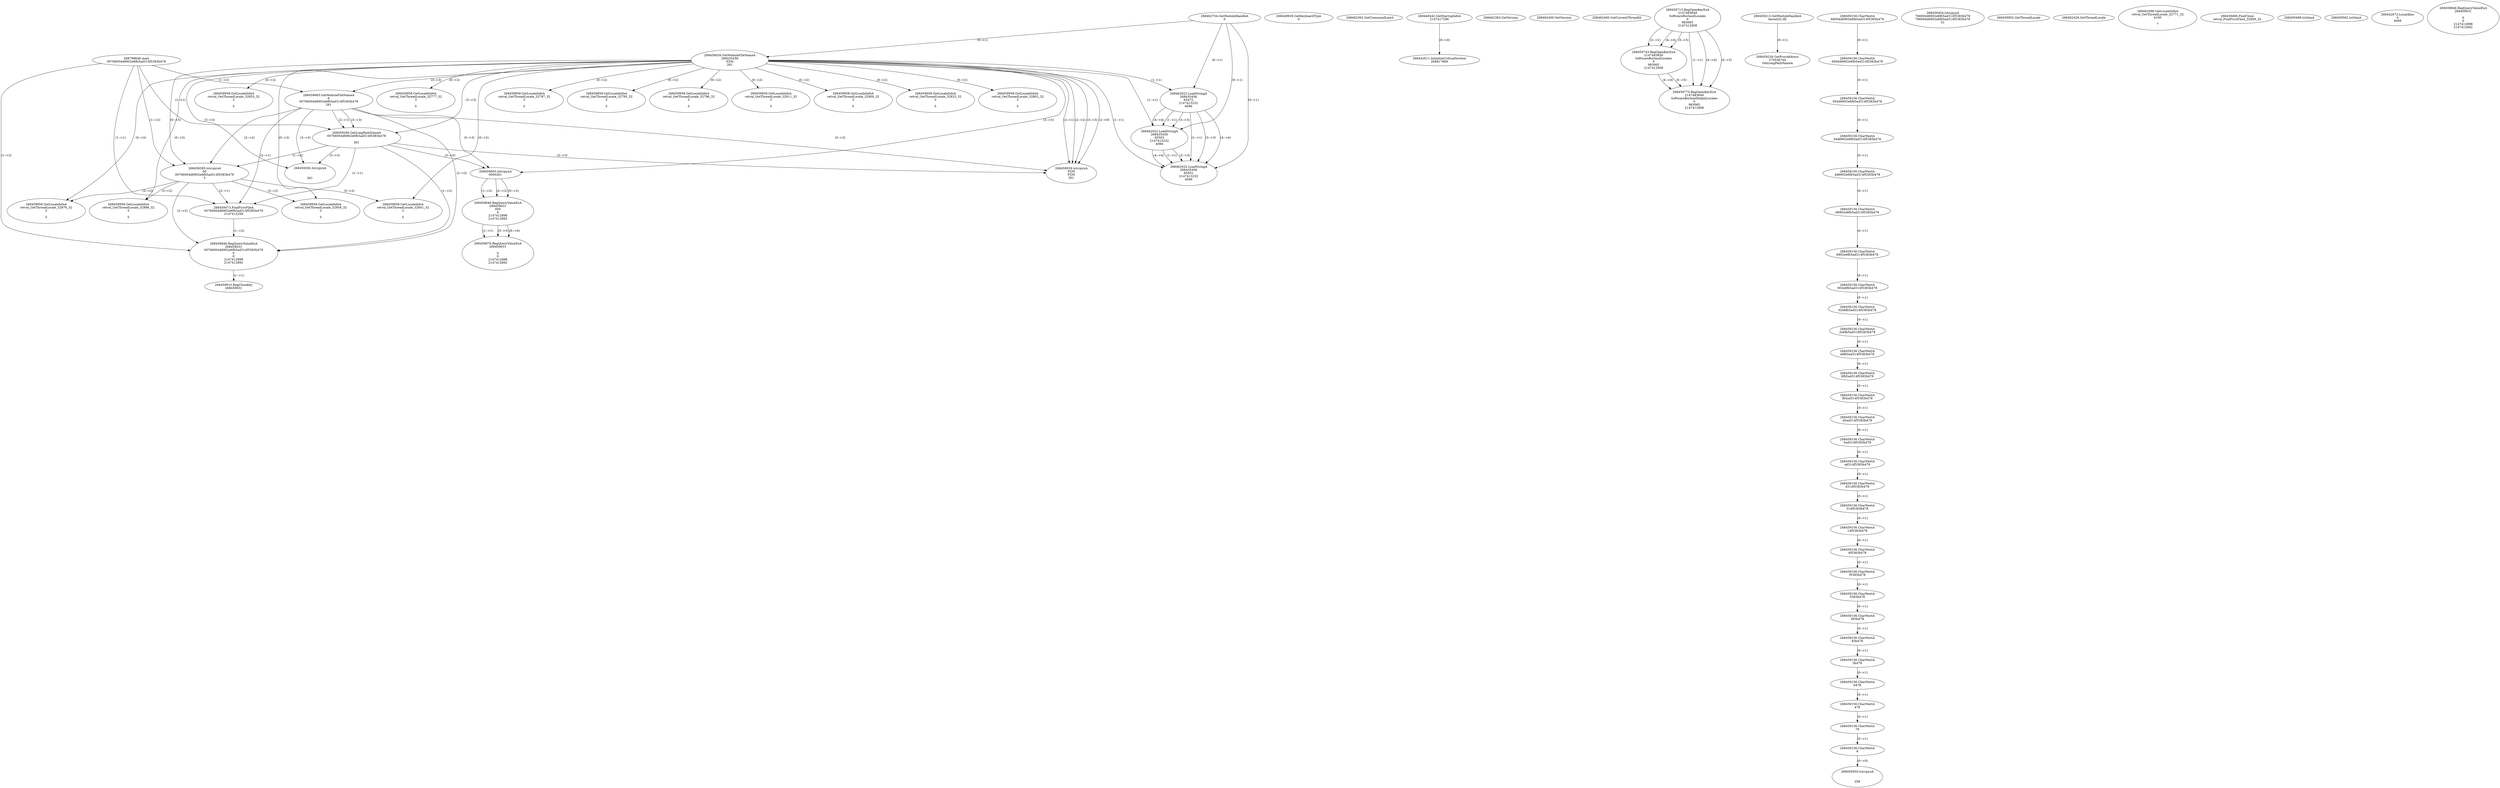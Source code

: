 // Global SCDG with merge call
digraph {
	0 [label="268798648.main
00766004d6902e6fb5ad314f5383b478"]
	1 [label="268462704.GetModuleHandleA
0"]
	2 [label="268448929.GetKeyboardType
0"]
	3 [label="268462363.GetCommandLineA
"]
	4 [label="268440442.GetStartupInfoA
2147417296"]
	5 [label="268462383.GetVersion
"]
	6 [label="268462400.GetVersion
"]
	7 [label="268462460.GetCurrentThreadId
"]
	8 [label="268459026.GetModuleFileNameA
268435456
PZM
261"]
	1 -> 8 [label="(0-->1)"]
	9 [label="268459683.GetModuleFileNameA
0
00766004d6902e6fb5ad314f5383b478
261"]
	0 -> 9 [label="(1-->2)"]
	8 -> 9 [label="(3-->3)"]
	10 [label="268459713.RegOpenKeyExA
2147483649
Software\Borland\Locales
0
983065
2147412908"]
	11 [label="268459743.RegOpenKeyExA
2147483650
Software\Borland\Locales
0
983065
2147412908"]
	10 -> 11 [label="(2-->2)"]
	10 -> 11 [label="(4-->4)"]
	10 -> 11 [label="(5-->5)"]
	12 [label="268459213.GetModuleHandleA
kernel32.dll"]
	13 [label="268459230.GetProcAddress
270536744
GetLongPathNameA"]
	12 -> 13 [label="(0-->1)"]
	14 [label="268459260.GetLongPathNameA
00766004d6902e6fb5ad314f5383b478

261"]
	0 -> 14 [label="(1-->1)"]
	9 -> 14 [label="(2-->1)"]
	8 -> 14 [label="(3-->3)"]
	9 -> 14 [label="(3-->3)"]
	15 [label="268459395.lstrcpynA
00
00766004d6902e6fb5ad314f5383b478
3"]
	0 -> 15 [label="(1-->2)"]
	9 -> 15 [label="(2-->2)"]
	14 -> 15 [label="(1-->2)"]
	8 -> 15 [label="(0-->3)"]
	16 [label="268459156.CharNextA
66004d6902e6fb5ad314f5383b478"]
	17 [label="268459156.CharNextA
6004d6902e6fb5ad314f5383b478"]
	16 -> 17 [label="(0-->1)"]
	18 [label="268459156.CharNextA
004d6902e6fb5ad314f5383b478"]
	17 -> 18 [label="(0-->1)"]
	19 [label="268459156.CharNextA
04d6902e6fb5ad314f5383b478"]
	18 -> 19 [label="(0-->1)"]
	20 [label="268459156.CharNextA
4d6902e6fb5ad314f5383b478"]
	19 -> 20 [label="(0-->1)"]
	21 [label="268459156.CharNextA
d6902e6fb5ad314f5383b478"]
	20 -> 21 [label="(0-->1)"]
	22 [label="268459156.CharNextA
6902e6fb5ad314f5383b478"]
	21 -> 22 [label="(0-->1)"]
	23 [label="268459156.CharNextA
902e6fb5ad314f5383b478"]
	22 -> 23 [label="(0-->1)"]
	24 [label="268459156.CharNextA
02e6fb5ad314f5383b478"]
	23 -> 24 [label="(0-->1)"]
	25 [label="268459156.CharNextA
2e6fb5ad314f5383b478"]
	24 -> 25 [label="(0-->1)"]
	26 [label="268459156.CharNextA
e6fb5ad314f5383b478"]
	25 -> 26 [label="(0-->1)"]
	27 [label="268459156.CharNextA
6fb5ad314f5383b478"]
	26 -> 27 [label="(0-->1)"]
	28 [label="268459156.CharNextA
fb5ad314f5383b478"]
	27 -> 28 [label="(0-->1)"]
	29 [label="268459156.CharNextA
b5ad314f5383b478"]
	28 -> 29 [label="(0-->1)"]
	30 [label="268459156.CharNextA
5ad314f5383b478"]
	29 -> 30 [label="(0-->1)"]
	31 [label="268459156.CharNextA
ad314f5383b478"]
	30 -> 31 [label="(0-->1)"]
	32 [label="268459156.CharNextA
d314f5383b478"]
	31 -> 32 [label="(0-->1)"]
	33 [label="268459156.CharNextA
314f5383b478"]
	32 -> 33 [label="(0-->1)"]
	34 [label="268459156.CharNextA
14f5383b478"]
	33 -> 34 [label="(0-->1)"]
	35 [label="268459156.CharNextA
4f5383b478"]
	34 -> 35 [label="(0-->1)"]
	36 [label="268459156.CharNextA
f5383b478"]
	35 -> 36 [label="(0-->1)"]
	37 [label="268459156.CharNextA
5383b478"]
	36 -> 37 [label="(0-->1)"]
	38 [label="268459156.CharNextA
383b478"]
	37 -> 38 [label="(0-->1)"]
	39 [label="268459156.CharNextA
83b478"]
	38 -> 39 [label="(0-->1)"]
	40 [label="268459156.CharNextA
3b478"]
	39 -> 40 [label="(0-->1)"]
	41 [label="268459156.CharNextA
b478"]
	40 -> 41 [label="(0-->1)"]
	42 [label="268459156.CharNextA
478"]
	41 -> 42 [label="(0-->1)"]
	43 [label="268459156.CharNextA
78"]
	42 -> 43 [label="(0-->1)"]
	44 [label="268459156.CharNextA
8"]
	43 -> 44 [label="(0-->1)"]
	45 [label="268459454.lstrcpynA
766004d6902e6fb5ad314f5383b478
766004d6902e6fb5ad314f5383b478
31"]
	46 [label="268459473.FindFirstFileA
00766004d6902e6fb5ad314f5383b478
2147412258"]
	0 -> 46 [label="(1-->1)"]
	9 -> 46 [label="(2-->1)"]
	14 -> 46 [label="(1-->1)"]
	15 -> 46 [label="(2-->1)"]
	47 [label="268459846.RegQueryValueExA
268459031
00766004d6902e6fb5ad314f5383b478
0
0
2147412898
2147412892"]
	0 -> 47 [label="(1-->2)"]
	9 -> 47 [label="(2-->2)"]
	14 -> 47 [label="(1-->2)"]
	15 -> 47 [label="(2-->2)"]
	46 -> 47 [label="(1-->2)"]
	48 [label="268459910.RegCloseKey
268459031"]
	47 -> 48 [label="(1-->1)"]
	49 [label="268459939.lstrcpynA
PZM
PZM
261"]
	8 -> 49 [label="(2-->1)"]
	8 -> 49 [label="(2-->2)"]
	8 -> 49 [label="(3-->3)"]
	9 -> 49 [label="(3-->3)"]
	14 -> 49 [label="(3-->3)"]
	8 -> 49 [label="(2-->0)"]
	50 [label="268459952.GetThreadLocale
"]
	51 [label="268459958.GetLocaleInfoA
retval_GetThreadLocale_32841_32
3

5"]
	8 -> 51 [label="(0-->2)"]
	15 -> 51 [label="(3-->2)"]
	52 [label="268462022.LoadStringA
268435456
65472
2147413232
4096"]
	1 -> 52 [label="(0-->1)"]
	8 -> 52 [label="(1-->1)"]
	53 [label="268462022.LoadStringA
268435456
65503
2147413232
4096"]
	1 -> 53 [label="(0-->1)"]
	8 -> 53 [label="(1-->1)"]
	52 -> 53 [label="(1-->1)"]
	52 -> 53 [label="(3-->3)"]
	52 -> 53 [label="(4-->4)"]
	54 [label="268462428.GetThreadLocale
"]
	55 [label="268462098.GetLocaleInfoA
retval_GetThreadLocale_32771_32
4100

7"]
	56 [label="268459773.RegOpenKeyExA
2147483649
Software\Borland\Delphi\Locales
0
983065
2147412908"]
	10 -> 56 [label="(1-->1)"]
	10 -> 56 [label="(4-->4)"]
	11 -> 56 [label="(4-->4)"]
	10 -> 56 [label="(5-->5)"]
	11 -> 56 [label="(5-->5)"]
	57 [label="268459958.GetLocaleInfoA
retval_GetThreadLocale_32853_32
3

5"]
	8 -> 57 [label="(0-->2)"]
	58 [label="268459486.FindClose
retval_FindFirstFileA_32856_32"]
	59 [label="268459498.lstrlenA
"]
	60 [label="268459550.lstrcpynA


258"]
	44 -> 60 [label="(0-->0)"]
	61 [label="268459562.lstrlenA
"]
	62 [label="268459603.lstrcpynA
00\
00\
261"]
	8 -> 62 [label="(3-->3)"]
	9 -> 62 [label="(3-->3)"]
	14 -> 62 [label="(3-->3)"]
	63 [label="268459846.RegQueryValueExA
268459031
00\
0
0
2147412898
2147412892"]
	62 -> 63 [label="(1-->2)"]
	62 -> 63 [label="(2-->2)"]
	62 -> 63 [label="(0-->2)"]
	64 [label="268459876.RegQueryValueExA
268459031

0
0
2147412898
2147412892"]
	63 -> 64 [label="(1-->1)"]
	63 -> 64 [label="(5-->5)"]
	63 -> 64 [label="(6-->6)"]
	65 [label="268459958.GetLocaleInfoA
retval_GetThreadLocale_32876_32
3

5"]
	8 -> 65 [label="(0-->2)"]
	15 -> 65 [label="(3-->2)"]
	66 [label="268442611.InitializeCriticalSection
268817868"]
	4 -> 66 [label="(0-->0)"]
	67 [label="268442672.LocalAlloc
0
4088"]
	68 [label="268459958.GetLocaleInfoA
retval_GetThreadLocale_32886_32
3

5"]
	8 -> 68 [label="(0-->2)"]
	15 -> 68 [label="(3-->2)"]
	69 [label="268459958.GetLocaleInfoA
retval_GetThreadLocale_32858_32
3

5"]
	8 -> 69 [label="(0-->2)"]
	15 -> 69 [label="(3-->2)"]
	70 [label="268459958.GetLocaleInfoA
retval_GetThreadLocale_32777_32
3

5"]
	8 -> 70 [label="(0-->2)"]
	71 [label="268462022.LoadStringA
268435456
65501
2147413232
4096"]
	1 -> 71 [label="(0-->1)"]
	8 -> 71 [label="(1-->1)"]
	52 -> 71 [label="(1-->1)"]
	53 -> 71 [label="(1-->1)"]
	52 -> 71 [label="(3-->3)"]
	53 -> 71 [label="(3-->3)"]
	52 -> 71 [label="(4-->4)"]
	53 -> 71 [label="(4-->4)"]
	72 [label="268459282.lstrcpynA


261"]
	8 -> 72 [label="(3-->3)"]
	9 -> 72 [label="(3-->3)"]
	14 -> 72 [label="(3-->3)"]
	73 [label="268459846.RegQueryValueExA
268459031

0
0
2147412898
2147412892"]
	74 [label="268459958.GetLocaleInfoA
retval_GetThreadLocale_32787_32
3

5"]
	8 -> 74 [label="(0-->2)"]
	75 [label="268459958.GetLocaleInfoA
retval_GetThreadLocale_32795_32
3

5"]
	8 -> 75 [label="(0-->2)"]
	76 [label="268459958.GetLocaleInfoA
retval_GetThreadLocale_32786_32
3

5"]
	8 -> 76 [label="(0-->2)"]
	77 [label="268459958.GetLocaleInfoA
retval_GetThreadLocale_32811_32
3

5"]
	8 -> 77 [label="(0-->2)"]
	78 [label="268459958.GetLocaleInfoA
retval_GetThreadLocale_32800_32
3

5"]
	8 -> 78 [label="(0-->2)"]
	79 [label="268459958.GetLocaleInfoA
retval_GetThreadLocale_32823_32
3

5"]
	8 -> 79 [label="(0-->2)"]
	80 [label="268459958.GetLocaleInfoA
retval_GetThreadLocale_32802_32
3

5"]
	8 -> 80 [label="(0-->2)"]
}
